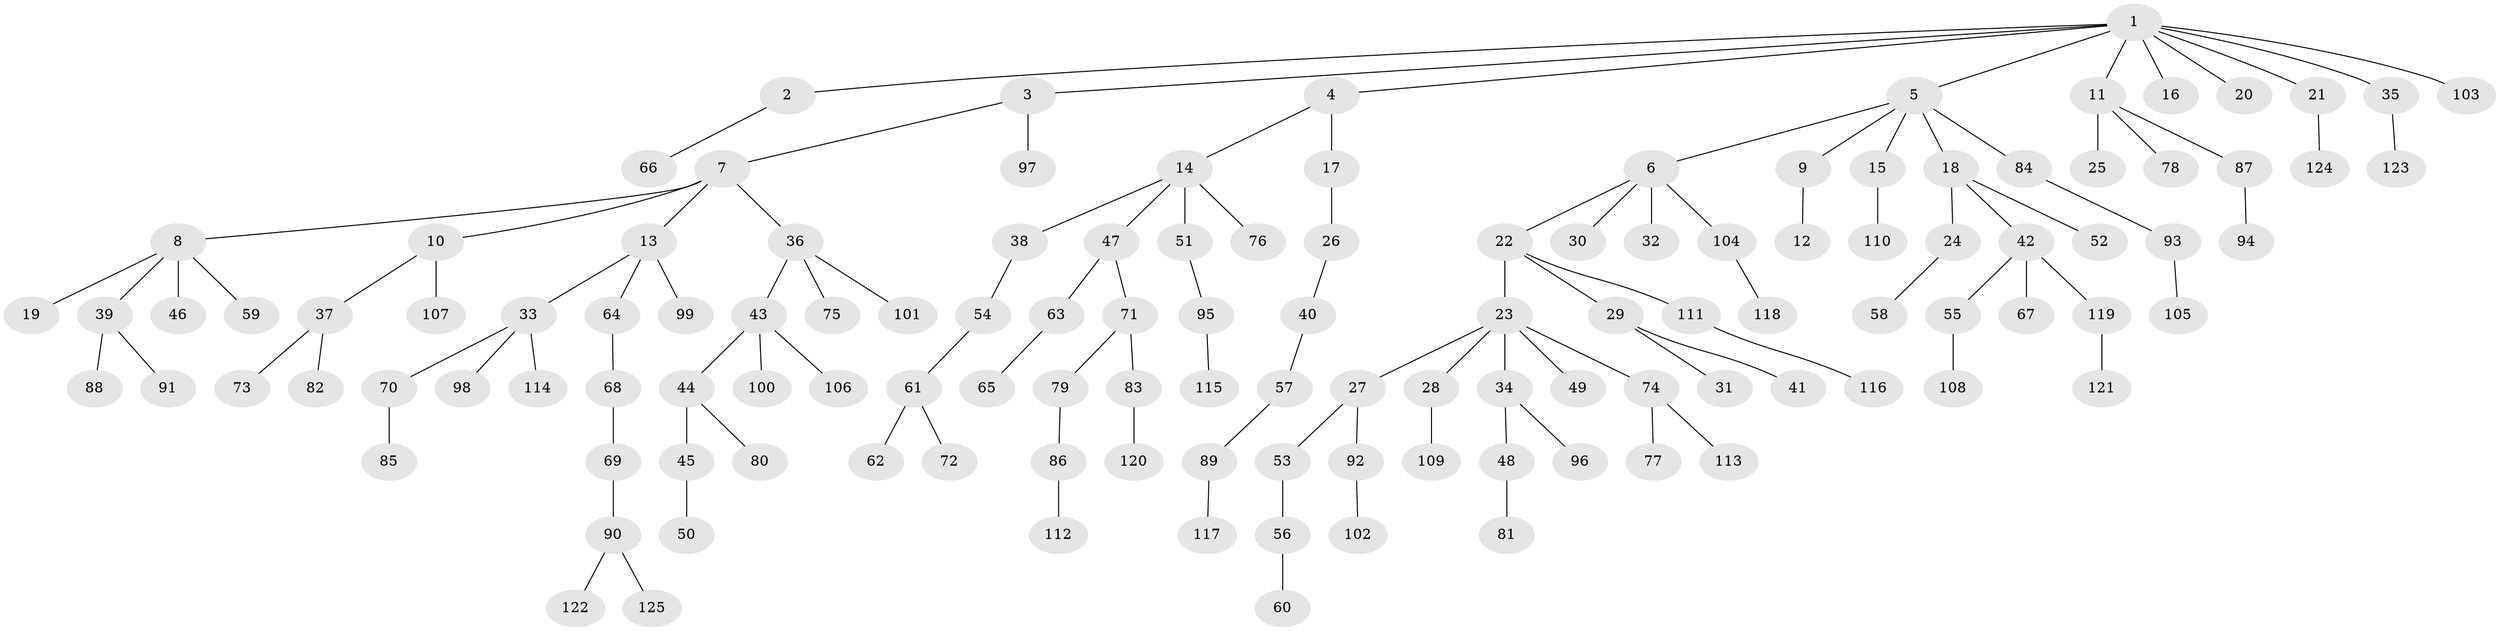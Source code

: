 // Generated by graph-tools (version 1.1) at 2025/26/03/09/25 03:26:24]
// undirected, 125 vertices, 124 edges
graph export_dot {
graph [start="1"]
  node [color=gray90,style=filled];
  1;
  2;
  3;
  4;
  5;
  6;
  7;
  8;
  9;
  10;
  11;
  12;
  13;
  14;
  15;
  16;
  17;
  18;
  19;
  20;
  21;
  22;
  23;
  24;
  25;
  26;
  27;
  28;
  29;
  30;
  31;
  32;
  33;
  34;
  35;
  36;
  37;
  38;
  39;
  40;
  41;
  42;
  43;
  44;
  45;
  46;
  47;
  48;
  49;
  50;
  51;
  52;
  53;
  54;
  55;
  56;
  57;
  58;
  59;
  60;
  61;
  62;
  63;
  64;
  65;
  66;
  67;
  68;
  69;
  70;
  71;
  72;
  73;
  74;
  75;
  76;
  77;
  78;
  79;
  80;
  81;
  82;
  83;
  84;
  85;
  86;
  87;
  88;
  89;
  90;
  91;
  92;
  93;
  94;
  95;
  96;
  97;
  98;
  99;
  100;
  101;
  102;
  103;
  104;
  105;
  106;
  107;
  108;
  109;
  110;
  111;
  112;
  113;
  114;
  115;
  116;
  117;
  118;
  119;
  120;
  121;
  122;
  123;
  124;
  125;
  1 -- 2;
  1 -- 3;
  1 -- 4;
  1 -- 5;
  1 -- 11;
  1 -- 16;
  1 -- 20;
  1 -- 21;
  1 -- 35;
  1 -- 103;
  2 -- 66;
  3 -- 7;
  3 -- 97;
  4 -- 14;
  4 -- 17;
  5 -- 6;
  5 -- 9;
  5 -- 15;
  5 -- 18;
  5 -- 84;
  6 -- 22;
  6 -- 30;
  6 -- 32;
  6 -- 104;
  7 -- 8;
  7 -- 10;
  7 -- 13;
  7 -- 36;
  8 -- 19;
  8 -- 39;
  8 -- 46;
  8 -- 59;
  9 -- 12;
  10 -- 37;
  10 -- 107;
  11 -- 25;
  11 -- 78;
  11 -- 87;
  13 -- 33;
  13 -- 64;
  13 -- 99;
  14 -- 38;
  14 -- 47;
  14 -- 51;
  14 -- 76;
  15 -- 110;
  17 -- 26;
  18 -- 24;
  18 -- 42;
  18 -- 52;
  21 -- 124;
  22 -- 23;
  22 -- 29;
  22 -- 111;
  23 -- 27;
  23 -- 28;
  23 -- 34;
  23 -- 49;
  23 -- 74;
  24 -- 58;
  26 -- 40;
  27 -- 53;
  27 -- 92;
  28 -- 109;
  29 -- 31;
  29 -- 41;
  33 -- 70;
  33 -- 98;
  33 -- 114;
  34 -- 48;
  34 -- 96;
  35 -- 123;
  36 -- 43;
  36 -- 75;
  36 -- 101;
  37 -- 73;
  37 -- 82;
  38 -- 54;
  39 -- 88;
  39 -- 91;
  40 -- 57;
  42 -- 55;
  42 -- 67;
  42 -- 119;
  43 -- 44;
  43 -- 100;
  43 -- 106;
  44 -- 45;
  44 -- 80;
  45 -- 50;
  47 -- 63;
  47 -- 71;
  48 -- 81;
  51 -- 95;
  53 -- 56;
  54 -- 61;
  55 -- 108;
  56 -- 60;
  57 -- 89;
  61 -- 62;
  61 -- 72;
  63 -- 65;
  64 -- 68;
  68 -- 69;
  69 -- 90;
  70 -- 85;
  71 -- 79;
  71 -- 83;
  74 -- 77;
  74 -- 113;
  79 -- 86;
  83 -- 120;
  84 -- 93;
  86 -- 112;
  87 -- 94;
  89 -- 117;
  90 -- 122;
  90 -- 125;
  92 -- 102;
  93 -- 105;
  95 -- 115;
  104 -- 118;
  111 -- 116;
  119 -- 121;
}
